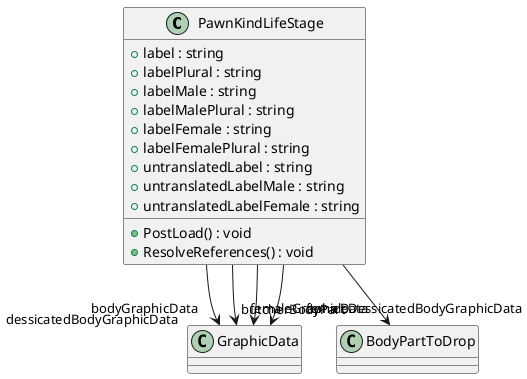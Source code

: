 @startuml
class PawnKindLifeStage {
    + label : string
    + labelPlural : string
    + labelMale : string
    + labelMalePlural : string
    + labelFemale : string
    + labelFemalePlural : string
    + untranslatedLabel : string
    + untranslatedLabelMale : string
    + untranslatedLabelFemale : string
    + PostLoad() : void
    + ResolveReferences() : void
}
PawnKindLifeStage --> "bodyGraphicData" GraphicData
PawnKindLifeStage --> "femaleGraphicData" GraphicData
PawnKindLifeStage --> "dessicatedBodyGraphicData" GraphicData
PawnKindLifeStage --> "femaleDessicatedBodyGraphicData" GraphicData
PawnKindLifeStage --> "butcherBodyPart" BodyPartToDrop
@enduml
